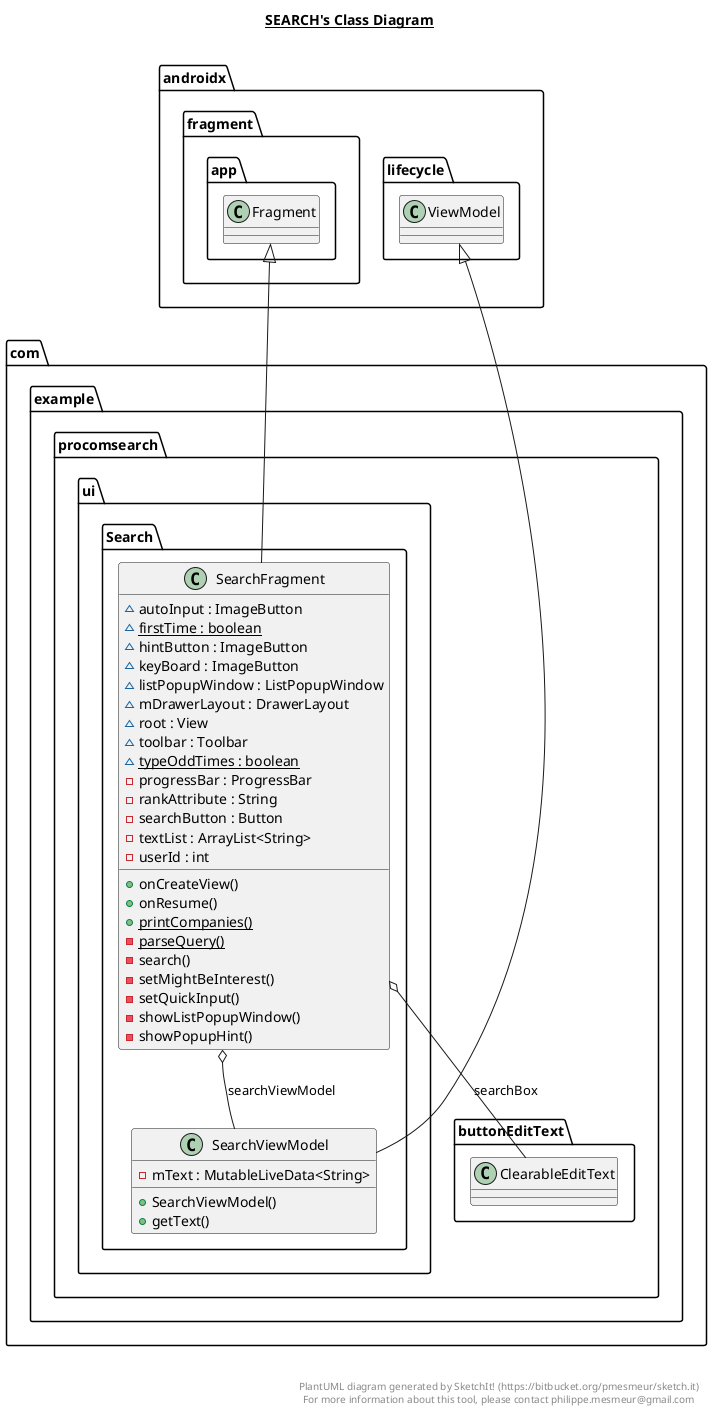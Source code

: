 @startuml

title __SEARCH's Class Diagram__\n

  namespace com.example.procomsearch {
    namespace ui.Search {
      class com.example.procomsearch.ui.Search.SearchFragment {
          ~ autoInput : ImageButton
          {static} ~ firstTime : boolean
          ~ hintButton : ImageButton
          ~ keyBoard : ImageButton
          ~ listPopupWindow : ListPopupWindow
          ~ mDrawerLayout : DrawerLayout
          ~ root : View
          ~ toolbar : Toolbar
          {static} ~ typeOddTimes : boolean
          - progressBar : ProgressBar
          - rankAttribute : String
          - searchButton : Button
          - textList : ArrayList<String>
          - userId : int
          + onCreateView()
          + onResume()
          {static} + printCompanies()
          {static} - parseQuery()
          - search()
          - setMightBeInterest()
          - setQuickInput()
          - showListPopupWindow()
          - showPopupHint()
      }
    }
  }
  

  namespace com.example.procomsearch {
    namespace ui.Search {
      class com.example.procomsearch.ui.Search.SearchViewModel {
          - mText : MutableLiveData<String>
          + SearchViewModel()
          + getText()
      }
    }
  }
  

  com.example.procomsearch.ui.Search.SearchFragment -up-|> androidx.fragment.app.Fragment
  com.example.procomsearch.ui.Search.SearchFragment o-- com.example.procomsearch.buttonEditText.ClearableEditText : searchBox
  com.example.procomsearch.ui.Search.SearchFragment o-- com.example.procomsearch.ui.Search.SearchViewModel : searchViewModel
  com.example.procomsearch.ui.Search.SearchViewModel -up-|> androidx.lifecycle.ViewModel


right footer


PlantUML diagram generated by SketchIt! (https://bitbucket.org/pmesmeur/sketch.it)
For more information about this tool, please contact philippe.mesmeur@gmail.com
endfooter

@enduml
